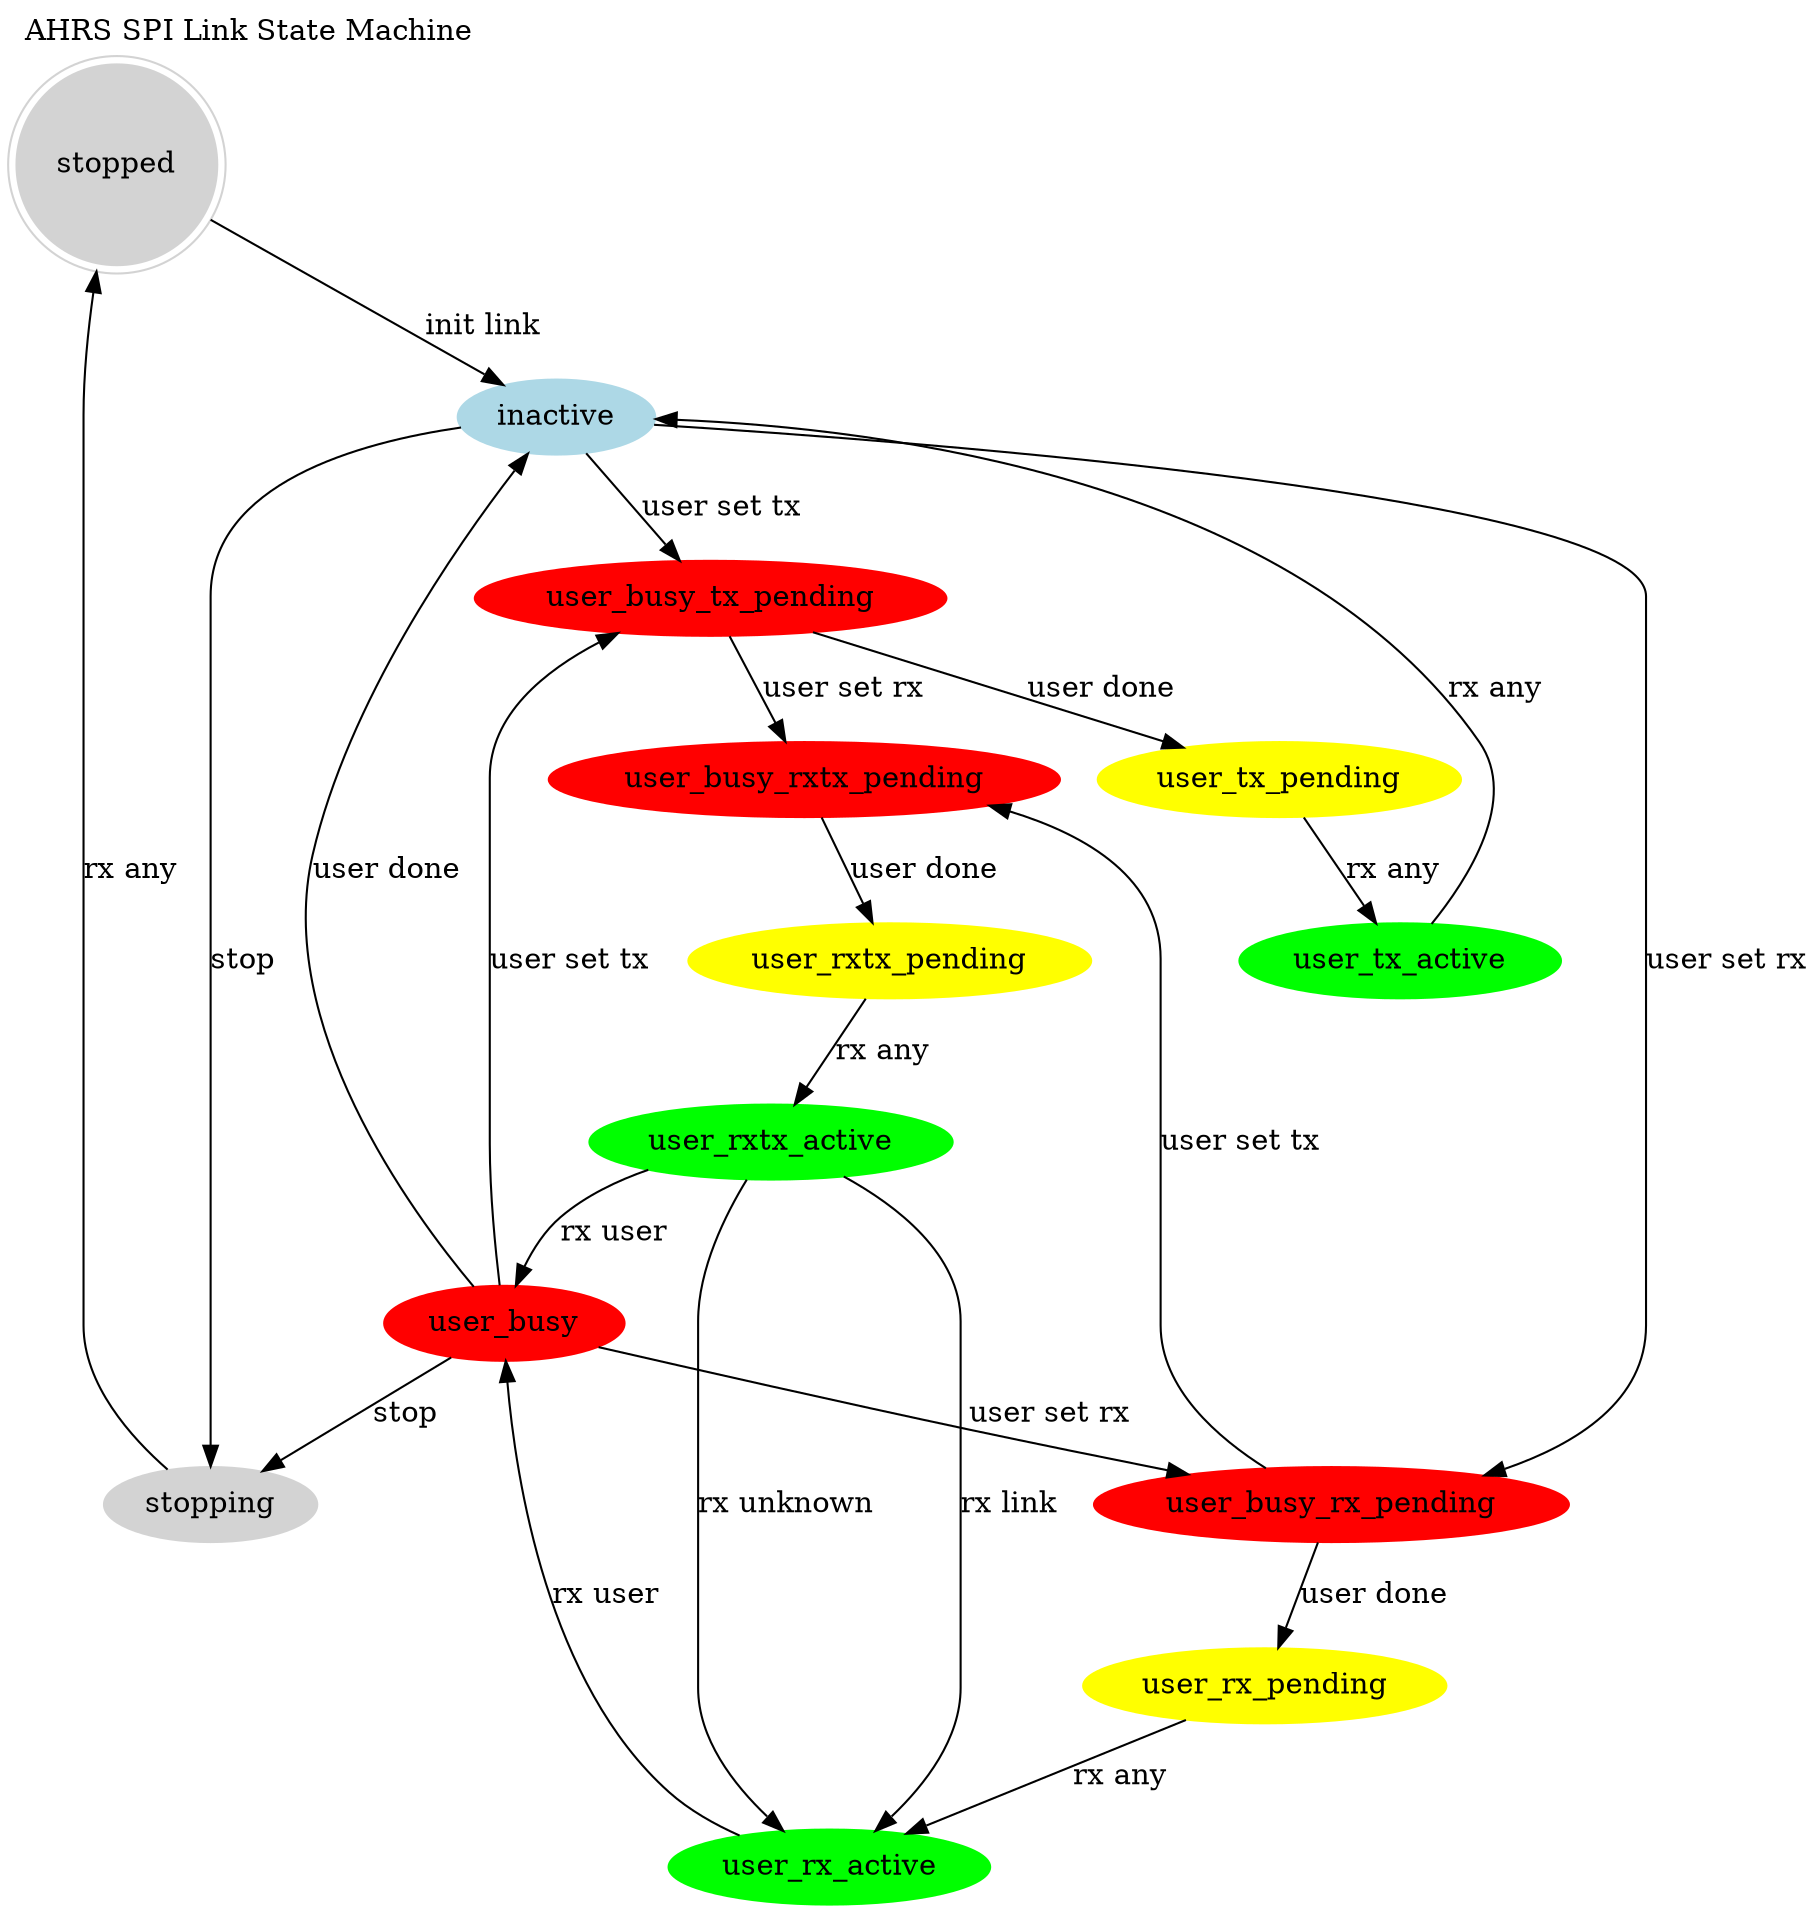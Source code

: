 // Regenerate using graphviz/dotty with this command
//   dot -Tjpg ./flight/Doc/Architecture/ahrs_spi_link_fsm.dot > ./flight/Doc/Architecture/ahrs_spi_link_fsm.jpg

digraph ahrs_spi_protocol {
  label="AHRS SPI Link State Machine"
  labelloc=t
  labeljust = l

  // Stopped -- Undefined Wire State
  {
    node [ style=filled,color=lightgray ]

    stopped [ shape="doublecircle" ]
    stopping
  }

  // Wire State Inactive
  {
    node [ style=filled,color=lightblue ]

    inactive
  }

  // Wire State Busy
  {
    node [ style=filled,color=red ]

    user_busy
    user_busy_tx_pending
    user_busy_rx_pending
    user_busy_rxtx_pending
  }
  {
    node [ style=filled,color=yellow ]

    user_tx_pending
    user_rx_pending
    user_rxtx_pending
  }

  // Wire State Ready
  {
    node [ style=filled,color=green ]

    user_rx_active
    user_tx_active
    user_rxtx_active
  }

  //
  // State transitions driven by the user
  //
  stopped                -> inactive               [ label="init link" ]

  inactive               -> stopping               [ label="stop" ]
  inactive               -> user_busy_rx_pending   [ label="user set rx" ]
  inactive               -> user_busy_tx_pending   [ label="user set tx" ]

  user_busy              -> user_busy_tx_pending   [ label="user set tx" ]
  user_busy              -> user_busy_rx_pending   [ label="user set rx" ]
  user_busy              -> inactive               [ label="user done" ]
  user_busy              -> stopping               [ label="stop" ]

  user_busy_tx_pending   -> user_busy_rxtx_pending [ label="user set rx" ]
  user_busy_tx_pending   -> user_tx_pending        [ label="user done" ]

  user_busy_rx_pending   -> user_busy_rxtx_pending [ label="user set tx" ]
  user_busy_rx_pending   -> user_rx_pending        [ label="user done" ]

  user_busy_rxtx_pending -> user_rxtx_pending      [ label="user done" ]

  // 
  // State transitions driven by messaging from the OP board
  //
  stopping               -> stopped                [ label="rx any" ]

  user_tx_pending        -> user_tx_active         [ label="rx any" ]
  user_rx_pending        -> user_rx_active         [ label="rx any" ]

  user_rxtx_pending      -> user_rxtx_active       [ label="rx any" ]

  // Active -> Busy
  user_rx_active         -> user_busy              [ label="rx user" ]

  user_tx_active         -> inactive               [ label="rx any" ]

  user_rxtx_active       -> user_busy              [ label="rx user" ]
  user_rxtx_active       -> user_rx_active         [ label="rx link" ]
  user_rxtx_active       -> user_rx_active         [ label="rx unknown" ]
}
